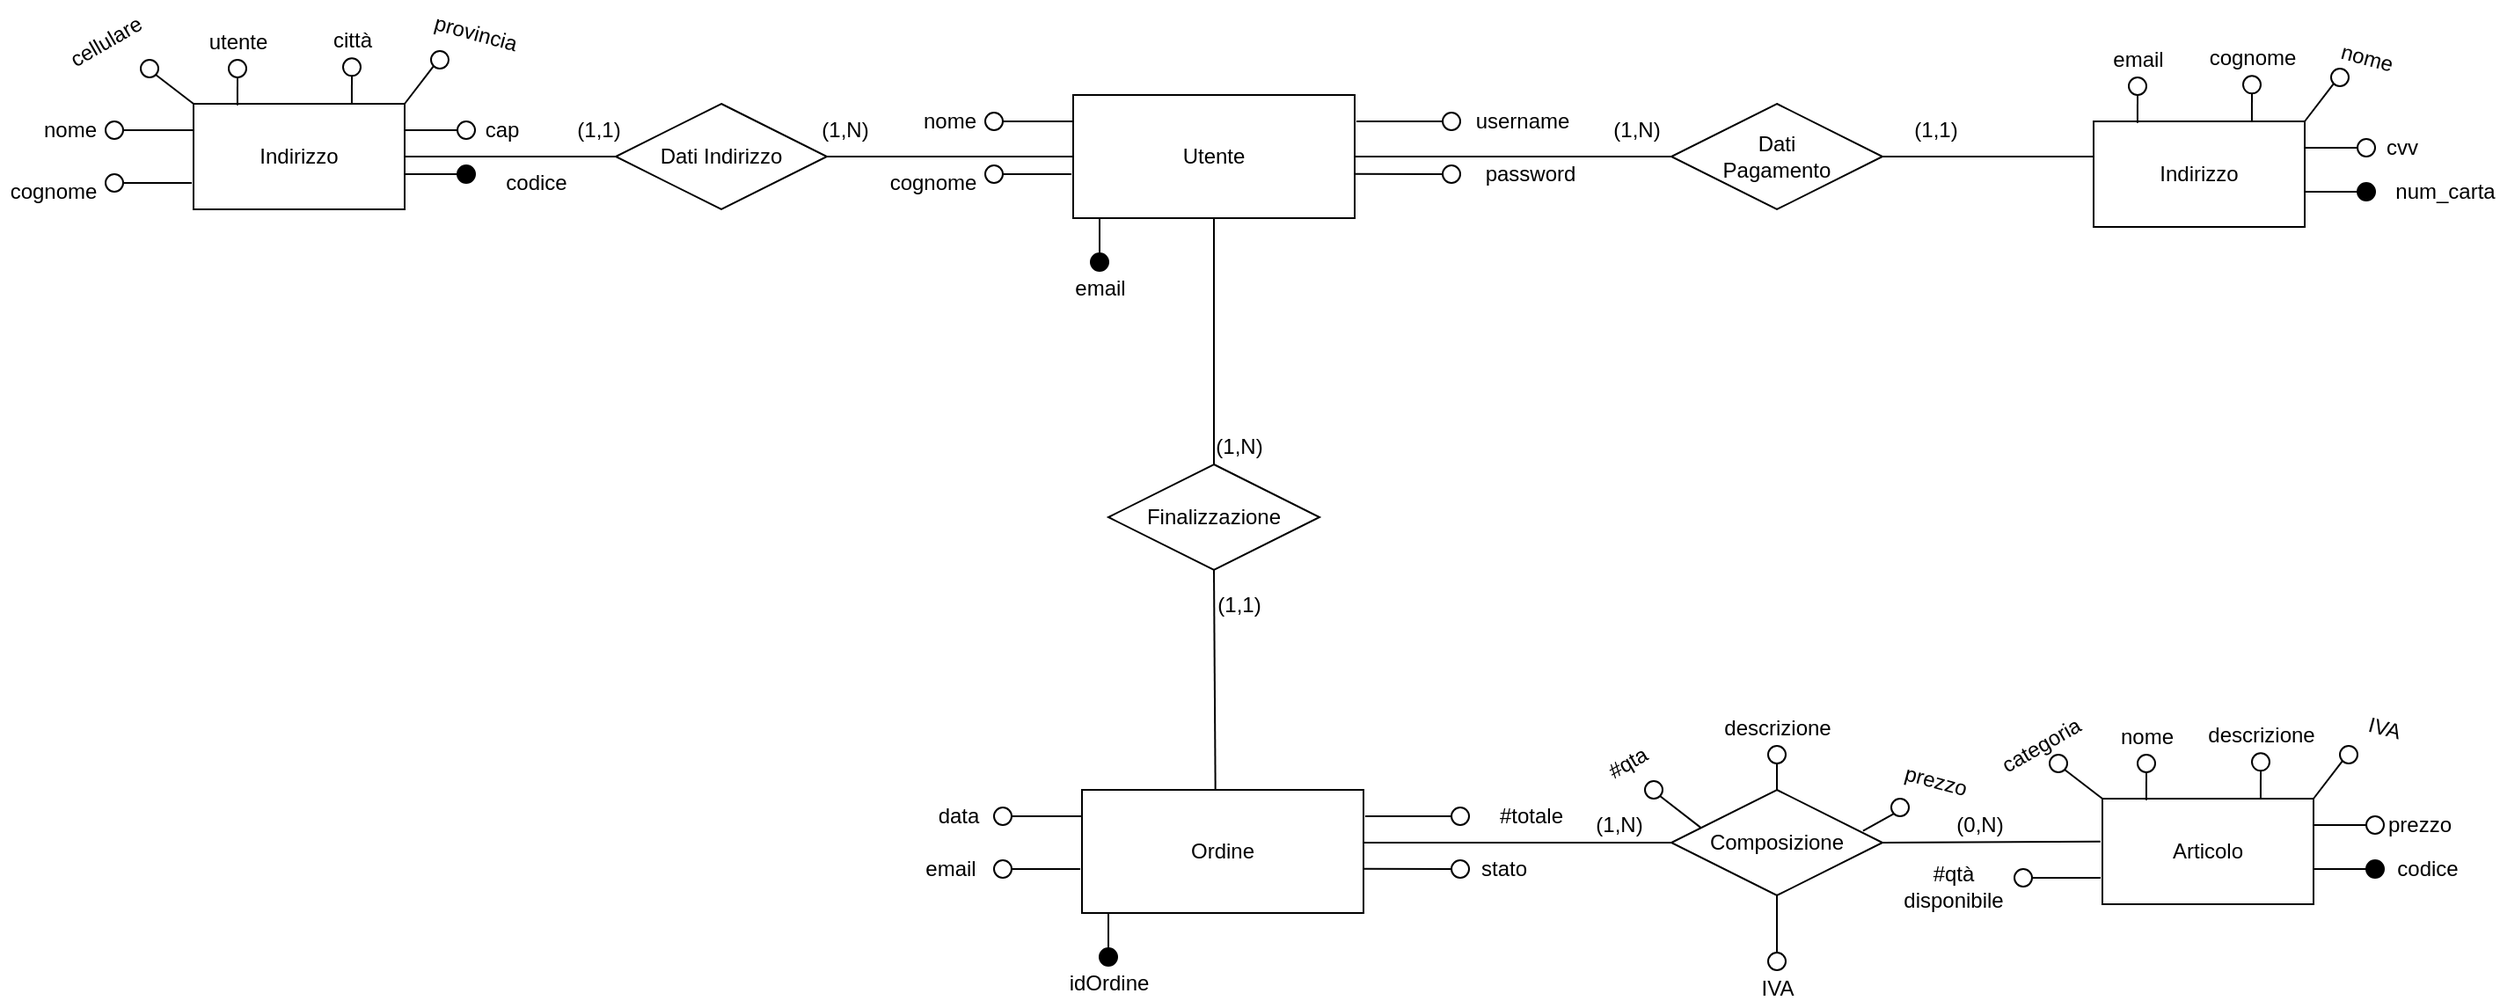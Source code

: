 <mxfile version="16.6.4" type="device"><diagram id="RR0b08ermM6JdhyaBEqA" name="Page-1"><mxGraphModel dx="2557" dy="927" grid="1" gridSize="10" guides="1" tooltips="1" connect="1" arrows="1" fold="1" page="1" pageScale="1" pageWidth="827" pageHeight="1169" math="0" shadow="0"><root><mxCell id="0"/><mxCell id="1" parent="0"/><mxCell id="cbVdZXR9CCUXeJhDIrMM-1" value="Utente" style="rounded=0;whiteSpace=wrap;html=1;" vertex="1" parent="1"><mxGeometry x="320" y="70" width="160" height="70" as="geometry"/></mxCell><mxCell id="cbVdZXR9CCUXeJhDIrMM-2" value="" style="ellipse;whiteSpace=wrap;html=1;aspect=fixed;" vertex="1" parent="1"><mxGeometry x="270" y="80" width="10" height="10" as="geometry"/></mxCell><mxCell id="cbVdZXR9CCUXeJhDIrMM-3" value="" style="endArrow=none;html=1;rounded=0;exitX=1;exitY=0.5;exitDx=0;exitDy=0;" edge="1" parent="1" source="cbVdZXR9CCUXeJhDIrMM-2"><mxGeometry width="50" height="50" relative="1" as="geometry"><mxPoint x="390" y="310" as="sourcePoint"/><mxPoint x="320" y="85" as="targetPoint"/></mxGeometry></mxCell><mxCell id="cbVdZXR9CCUXeJhDIrMM-6" value="" style="ellipse;whiteSpace=wrap;html=1;aspect=fixed;" vertex="1" parent="1"><mxGeometry x="270" y="110" width="10" height="10" as="geometry"/></mxCell><mxCell id="cbVdZXR9CCUXeJhDIrMM-7" value="" style="endArrow=none;html=1;rounded=0;exitX=1;exitY=0.5;exitDx=0;exitDy=0;entryX=-0.006;entryY=0.643;entryDx=0;entryDy=0;entryPerimeter=0;" edge="1" parent="1" source="cbVdZXR9CCUXeJhDIrMM-6" target="cbVdZXR9CCUXeJhDIrMM-1"><mxGeometry width="50" height="50" relative="1" as="geometry"><mxPoint x="400" y="320" as="sourcePoint"/><mxPoint x="330" y="97.5" as="targetPoint"/></mxGeometry></mxCell><mxCell id="cbVdZXR9CCUXeJhDIrMM-8" value="nome" style="text;html=1;strokeColor=none;fillColor=none;align=center;verticalAlign=middle;whiteSpace=wrap;rounded=0;" vertex="1" parent="1"><mxGeometry x="220" y="70" width="60" height="30" as="geometry"/></mxCell><mxCell id="cbVdZXR9CCUXeJhDIrMM-9" value="cognome" style="text;html=1;align=center;verticalAlign=middle;resizable=0;points=[];autosize=1;strokeColor=none;fillColor=none;" vertex="1" parent="1"><mxGeometry x="210" y="110" width="60" height="20" as="geometry"/></mxCell><mxCell id="cbVdZXR9CCUXeJhDIrMM-10" value="" style="ellipse;whiteSpace=wrap;html=1;aspect=fixed;" vertex="1" parent="1"><mxGeometry x="530" y="80" width="10" height="10" as="geometry"/></mxCell><mxCell id="cbVdZXR9CCUXeJhDIrMM-11" value="" style="endArrow=none;html=1;rounded=0;exitX=0;exitY=0.5;exitDx=0;exitDy=0;entryX=1.006;entryY=0.214;entryDx=0;entryDy=0;entryPerimeter=0;" edge="1" parent="1" source="cbVdZXR9CCUXeJhDIrMM-10" target="cbVdZXR9CCUXeJhDIrMM-1"><mxGeometry width="50" height="50" relative="1" as="geometry"><mxPoint x="540" y="400" as="sourcePoint"/><mxPoint x="470" y="175" as="targetPoint"/></mxGeometry></mxCell><mxCell id="cbVdZXR9CCUXeJhDIrMM-12" value="" style="ellipse;whiteSpace=wrap;html=1;aspect=fixed;" vertex="1" parent="1"><mxGeometry x="530" y="110" width="10" height="10" as="geometry"/></mxCell><mxCell id="cbVdZXR9CCUXeJhDIrMM-13" value="" style="endArrow=none;html=1;rounded=0;exitX=0;exitY=0.5;exitDx=0;exitDy=0;entryX=0.997;entryY=0.641;entryDx=0;entryDy=0;entryPerimeter=0;" edge="1" parent="1" source="cbVdZXR9CCUXeJhDIrMM-12" target="cbVdZXR9CCUXeJhDIrMM-1"><mxGeometry width="50" height="50" relative="1" as="geometry"><mxPoint x="550" y="410" as="sourcePoint"/><mxPoint x="469.04" y="205.01" as="targetPoint"/></mxGeometry></mxCell><mxCell id="cbVdZXR9CCUXeJhDIrMM-14" value="password" style="text;html=1;strokeColor=none;fillColor=none;align=center;verticalAlign=middle;whiteSpace=wrap;rounded=0;" vertex="1" parent="1"><mxGeometry x="550" y="100" width="60" height="30" as="geometry"/></mxCell><mxCell id="cbVdZXR9CCUXeJhDIrMM-15" value="email" style="text;html=1;align=center;verticalAlign=middle;resizable=0;points=[];autosize=1;strokeColor=none;fillColor=none;" vertex="1" parent="1"><mxGeometry x="315" y="170" width="40" height="20" as="geometry"/></mxCell><mxCell id="cbVdZXR9CCUXeJhDIrMM-19" value="username" style="text;html=1;align=center;verticalAlign=middle;resizable=0;points=[];autosize=1;strokeColor=none;fillColor=none;" vertex="1" parent="1"><mxGeometry x="540" y="75" width="70" height="20" as="geometry"/></mxCell><mxCell id="cbVdZXR9CCUXeJhDIrMM-20" value="" style="ellipse;whiteSpace=wrap;html=1;aspect=fixed;fillColor=#000000;" vertex="1" parent="1"><mxGeometry x="330" y="160" width="10" height="10" as="geometry"/></mxCell><mxCell id="cbVdZXR9CCUXeJhDIrMM-21" value="" style="endArrow=none;html=1;rounded=0;exitX=0.5;exitY=0;exitDx=0;exitDy=0;" edge="1" parent="1" source="cbVdZXR9CCUXeJhDIrMM-20"><mxGeometry width="50" height="50" relative="1" as="geometry"><mxPoint x="400" y="320" as="sourcePoint"/><mxPoint x="335" y="140" as="targetPoint"/></mxGeometry></mxCell><mxCell id="cbVdZXR9CCUXeJhDIrMM-22" value="Dati Indirizzo" style="shape=rhombus;perimeter=rhombusPerimeter;whiteSpace=wrap;html=1;align=center;fillColor=#FFFFFF;" vertex="1" parent="1"><mxGeometry x="60" y="75" width="120" height="60" as="geometry"/></mxCell><mxCell id="cbVdZXR9CCUXeJhDIrMM-25" value="" style="endArrow=none;html=1;rounded=0;exitX=1;exitY=0.5;exitDx=0;exitDy=0;entryX=0;entryY=0.5;entryDx=0;entryDy=0;" edge="1" parent="1" source="cbVdZXR9CCUXeJhDIrMM-22" target="cbVdZXR9CCUXeJhDIrMM-1"><mxGeometry relative="1" as="geometry"><mxPoint x="330" y="290" as="sourcePoint"/><mxPoint x="490" y="290" as="targetPoint"/></mxGeometry></mxCell><mxCell id="cbVdZXR9CCUXeJhDIrMM-26" value="Indirizzo" style="rounded=0;whiteSpace=wrap;html=1;fillColor=#FFFFFF;" vertex="1" parent="1"><mxGeometry x="-180" y="75" width="120" height="60" as="geometry"/></mxCell><mxCell id="cbVdZXR9CCUXeJhDIrMM-27" value="" style="endArrow=none;html=1;rounded=0;exitX=1;exitY=0.5;exitDx=0;exitDy=0;entryX=0;entryY=0.5;entryDx=0;entryDy=0;" edge="1" parent="1" source="cbVdZXR9CCUXeJhDIrMM-26" target="cbVdZXR9CCUXeJhDIrMM-22"><mxGeometry width="50" height="50" relative="1" as="geometry"><mxPoint x="210" y="310" as="sourcePoint"/><mxPoint x="260" y="260" as="targetPoint"/></mxGeometry></mxCell><mxCell id="cbVdZXR9CCUXeJhDIrMM-28" value="" style="ellipse;whiteSpace=wrap;html=1;aspect=fixed;" vertex="1" parent="1"><mxGeometry x="-230" y="85" width="10" height="10" as="geometry"/></mxCell><mxCell id="cbVdZXR9CCUXeJhDIrMM-29" value="" style="endArrow=none;html=1;rounded=0;exitX=1;exitY=0.5;exitDx=0;exitDy=0;" edge="1" parent="1" source="cbVdZXR9CCUXeJhDIrMM-28"><mxGeometry width="50" height="50" relative="1" as="geometry"><mxPoint x="-110" y="315" as="sourcePoint"/><mxPoint x="-180" y="90" as="targetPoint"/></mxGeometry></mxCell><mxCell id="cbVdZXR9CCUXeJhDIrMM-30" value="" style="ellipse;whiteSpace=wrap;html=1;aspect=fixed;" vertex="1" parent="1"><mxGeometry x="-230" y="115" width="10" height="10" as="geometry"/></mxCell><mxCell id="cbVdZXR9CCUXeJhDIrMM-31" value="" style="endArrow=none;html=1;rounded=0;exitX=1;exitY=0.5;exitDx=0;exitDy=0;entryX=-0.006;entryY=0.643;entryDx=0;entryDy=0;entryPerimeter=0;" edge="1" parent="1" source="cbVdZXR9CCUXeJhDIrMM-30"><mxGeometry width="50" height="50" relative="1" as="geometry"><mxPoint x="-100" y="325" as="sourcePoint"/><mxPoint x="-180.96" y="120.01" as="targetPoint"/></mxGeometry></mxCell><mxCell id="cbVdZXR9CCUXeJhDIrMM-32" value="nome" style="text;html=1;strokeColor=none;fillColor=none;align=center;verticalAlign=middle;whiteSpace=wrap;rounded=0;" vertex="1" parent="1"><mxGeometry x="-280" y="75" width="60" height="30" as="geometry"/></mxCell><mxCell id="cbVdZXR9CCUXeJhDIrMM-33" value="cognome" style="text;html=1;align=center;verticalAlign=middle;resizable=0;points=[];autosize=1;strokeColor=none;fillColor=none;" vertex="1" parent="1"><mxGeometry x="-290" y="115" width="60" height="20" as="geometry"/></mxCell><mxCell id="cbVdZXR9CCUXeJhDIrMM-34" value="" style="ellipse;whiteSpace=wrap;html=1;aspect=fixed;" vertex="1" parent="1"><mxGeometry x="-160" y="50" width="10" height="10" as="geometry"/></mxCell><mxCell id="cbVdZXR9CCUXeJhDIrMM-35" value="" style="endArrow=none;html=1;rounded=0;exitX=0.5;exitY=1;exitDx=0;exitDy=0;entryX=0.208;entryY=0.014;entryDx=0;entryDy=0;entryPerimeter=0;" edge="1" parent="1" source="cbVdZXR9CCUXeJhDIrMM-34" target="cbVdZXR9CCUXeJhDIrMM-26"><mxGeometry width="50" height="50" relative="1" as="geometry"><mxPoint x="-150" y="60" as="sourcePoint"/><mxPoint x="-155" y="80" as="targetPoint"/></mxGeometry></mxCell><mxCell id="cbVdZXR9CCUXeJhDIrMM-36" value="" style="ellipse;whiteSpace=wrap;html=1;aspect=fixed;" vertex="1" parent="1"><mxGeometry x="-210" y="50" width="10" height="10" as="geometry"/></mxCell><mxCell id="cbVdZXR9CCUXeJhDIrMM-37" value="" style="endArrow=none;html=1;rounded=0;entryX=0;entryY=0;entryDx=0;entryDy=0;exitX=1;exitY=1;exitDx=0;exitDy=0;" edge="1" parent="1" source="cbVdZXR9CCUXeJhDIrMM-36" target="cbVdZXR9CCUXeJhDIrMM-26"><mxGeometry width="50" height="50" relative="1" as="geometry"><mxPoint x="-180" y="60" as="sourcePoint"/><mxPoint x="-110.96" y="55.01" as="targetPoint"/></mxGeometry></mxCell><mxCell id="cbVdZXR9CCUXeJhDIrMM-39" value="cellulare" style="text;html=1;align=center;verticalAlign=middle;resizable=0;points=[];autosize=1;strokeColor=none;fillColor=none;rotation=-30;" vertex="1" parent="1"><mxGeometry x="-260" y="30" width="60" height="20" as="geometry"/></mxCell><mxCell id="cbVdZXR9CCUXeJhDIrMM-47" value="utente" style="text;html=1;align=center;verticalAlign=middle;resizable=0;points=[];autosize=1;strokeColor=none;fillColor=none;" vertex="1" parent="1"><mxGeometry x="-180" y="30" width="50" height="20" as="geometry"/></mxCell><mxCell id="cbVdZXR9CCUXeJhDIrMM-48" value="" style="ellipse;whiteSpace=wrap;html=1;aspect=fixed;" vertex="1" parent="1"><mxGeometry x="-95" y="49.16" width="10" height="10" as="geometry"/></mxCell><mxCell id="cbVdZXR9CCUXeJhDIrMM-49" value="" style="endArrow=none;html=1;rounded=0;exitX=0.5;exitY=1;exitDx=0;exitDy=0;entryX=0.208;entryY=0.014;entryDx=0;entryDy=0;entryPerimeter=0;" edge="1" parent="1" source="cbVdZXR9CCUXeJhDIrMM-48"><mxGeometry width="50" height="50" relative="1" as="geometry"><mxPoint x="-85" y="59.16" as="sourcePoint"/><mxPoint x="-90.04" y="75.0" as="targetPoint"/></mxGeometry></mxCell><mxCell id="cbVdZXR9CCUXeJhDIrMM-50" value="città" style="text;html=1;align=center;verticalAlign=middle;resizable=0;points=[];autosize=1;strokeColor=none;fillColor=none;" vertex="1" parent="1"><mxGeometry x="-110" y="29.16" width="40" height="20" as="geometry"/></mxCell><mxCell id="cbVdZXR9CCUXeJhDIrMM-51" value="" style="ellipse;whiteSpace=wrap;html=1;aspect=fixed;" vertex="1" parent="1"><mxGeometry x="-45" y="45" width="10" height="10" as="geometry"/></mxCell><mxCell id="cbVdZXR9CCUXeJhDIrMM-52" value="" style="endArrow=none;html=1;rounded=0;exitX=0;exitY=1;exitDx=0;exitDy=0;entryX=1;entryY=0;entryDx=0;entryDy=0;" edge="1" parent="1" source="cbVdZXR9CCUXeJhDIrMM-51" target="cbVdZXR9CCUXeJhDIrMM-26"><mxGeometry width="50" height="50" relative="1" as="geometry"><mxPoint x="-35" y="54.16" as="sourcePoint"/><mxPoint x="-40.04" y="70" as="targetPoint"/></mxGeometry></mxCell><mxCell id="cbVdZXR9CCUXeJhDIrMM-53" value="provincia" style="text;html=1;align=center;verticalAlign=middle;resizable=0;points=[];autosize=1;strokeColor=none;fillColor=none;rotation=15;" vertex="1" parent="1"><mxGeometry x="-50" y="25.0" width="60" height="20" as="geometry"/></mxCell><mxCell id="cbVdZXR9CCUXeJhDIrMM-54" value="" style="ellipse;whiteSpace=wrap;html=1;aspect=fixed;" vertex="1" parent="1"><mxGeometry x="-30" y="85" width="10" height="10" as="geometry"/></mxCell><mxCell id="cbVdZXR9CCUXeJhDIrMM-55" value="" style="endArrow=none;html=1;rounded=0;exitX=0;exitY=0.5;exitDx=0;exitDy=0;entryX=1;entryY=0.25;entryDx=0;entryDy=0;" edge="1" parent="1" source="cbVdZXR9CCUXeJhDIrMM-54" target="cbVdZXR9CCUXeJhDIrMM-26"><mxGeometry width="50" height="50" relative="1" as="geometry"><mxPoint y="405" as="sourcePoint"/><mxPoint x="-60" y="92.5" as="targetPoint"/></mxGeometry></mxCell><mxCell id="cbVdZXR9CCUXeJhDIrMM-56" value="" style="ellipse;whiteSpace=wrap;html=1;aspect=fixed;fillColor=#000000;" vertex="1" parent="1"><mxGeometry x="-30" y="110" width="10" height="10" as="geometry"/></mxCell><mxCell id="cbVdZXR9CCUXeJhDIrMM-57" value="" style="endArrow=none;html=1;rounded=0;exitX=0;exitY=0.5;exitDx=0;exitDy=0;" edge="1" parent="1" source="cbVdZXR9CCUXeJhDIrMM-56"><mxGeometry width="50" height="50" relative="1" as="geometry"><mxPoint x="10" y="415" as="sourcePoint"/><mxPoint x="-60" y="115" as="targetPoint"/></mxGeometry></mxCell><mxCell id="cbVdZXR9CCUXeJhDIrMM-58" value="codice" style="text;html=1;strokeColor=none;fillColor=none;align=center;verticalAlign=middle;whiteSpace=wrap;rounded=0;" vertex="1" parent="1"><mxGeometry x="-15" y="105" width="60" height="30" as="geometry"/></mxCell><mxCell id="cbVdZXR9CCUXeJhDIrMM-59" value="cap" style="text;html=1;align=center;verticalAlign=middle;resizable=0;points=[];autosize=1;strokeColor=none;fillColor=none;" vertex="1" parent="1"><mxGeometry x="-20" y="80" width="30" height="20" as="geometry"/></mxCell><mxCell id="cbVdZXR9CCUXeJhDIrMM-87" value="Dati&lt;br&gt;&lt;div&gt;Pagamento&lt;/div&gt;" style="shape=rhombus;perimeter=rhombusPerimeter;whiteSpace=wrap;html=1;align=center;fillColor=#FFFFFF;" vertex="1" parent="1"><mxGeometry x="660" y="75" width="120" height="60" as="geometry"/></mxCell><mxCell id="cbVdZXR9CCUXeJhDIrMM-89" value="" style="endArrow=none;html=1;rounded=0;entryX=0;entryY=0.5;entryDx=0;entryDy=0;exitX=1;exitY=0.5;exitDx=0;exitDy=0;" edge="1" parent="1" source="cbVdZXR9CCUXeJhDIrMM-1" target="cbVdZXR9CCUXeJhDIrMM-87"><mxGeometry relative="1" as="geometry"><mxPoint x="620" y="105" as="sourcePoint"/><mxPoint x="780" y="105" as="targetPoint"/></mxGeometry></mxCell><mxCell id="cbVdZXR9CCUXeJhDIrMM-90" value="" style="endArrow=none;html=1;rounded=0;exitX=1;exitY=0.5;exitDx=0;exitDy=0;" edge="1" parent="1" source="cbVdZXR9CCUXeJhDIrMM-87"><mxGeometry relative="1" as="geometry"><mxPoint x="880" y="108.67" as="sourcePoint"/><mxPoint x="910" y="105" as="targetPoint"/></mxGeometry></mxCell><mxCell id="cbVdZXR9CCUXeJhDIrMM-138" value="Indirizzo" style="rounded=0;whiteSpace=wrap;html=1;fillColor=#FFFFFF;" vertex="1" parent="1"><mxGeometry x="900" y="85" width="120" height="60" as="geometry"/></mxCell><mxCell id="cbVdZXR9CCUXeJhDIrMM-145" value="" style="ellipse;whiteSpace=wrap;html=1;aspect=fixed;" vertex="1" parent="1"><mxGeometry x="920" y="60" width="10" height="10" as="geometry"/></mxCell><mxCell id="cbVdZXR9CCUXeJhDIrMM-146" value="" style="endArrow=none;html=1;rounded=0;exitX=0.5;exitY=1;exitDx=0;exitDy=0;entryX=0.208;entryY=0.014;entryDx=0;entryDy=0;entryPerimeter=0;" edge="1" parent="1" source="cbVdZXR9CCUXeJhDIrMM-145" target="cbVdZXR9CCUXeJhDIrMM-138"><mxGeometry width="50" height="50" relative="1" as="geometry"><mxPoint x="930" y="70" as="sourcePoint"/><mxPoint x="925" y="90" as="targetPoint"/></mxGeometry></mxCell><mxCell id="cbVdZXR9CCUXeJhDIrMM-150" value="email" style="text;html=1;align=center;verticalAlign=middle;resizable=0;points=[];autosize=1;strokeColor=none;fillColor=none;" vertex="1" parent="1"><mxGeometry x="905" y="40" width="40" height="20" as="geometry"/></mxCell><mxCell id="cbVdZXR9CCUXeJhDIrMM-151" value="" style="ellipse;whiteSpace=wrap;html=1;aspect=fixed;" vertex="1" parent="1"><mxGeometry x="985" y="59.16" width="10" height="10" as="geometry"/></mxCell><mxCell id="cbVdZXR9CCUXeJhDIrMM-152" value="" style="endArrow=none;html=1;rounded=0;exitX=0.5;exitY=1;exitDx=0;exitDy=0;entryX=0.208;entryY=0.014;entryDx=0;entryDy=0;entryPerimeter=0;" edge="1" parent="1" source="cbVdZXR9CCUXeJhDIrMM-151"><mxGeometry width="50" height="50" relative="1" as="geometry"><mxPoint x="995" y="69.16" as="sourcePoint"/><mxPoint x="989.96" y="85" as="targetPoint"/></mxGeometry></mxCell><mxCell id="cbVdZXR9CCUXeJhDIrMM-153" value="cognome" style="text;html=1;align=center;verticalAlign=middle;resizable=0;points=[];autosize=1;strokeColor=none;fillColor=none;" vertex="1" parent="1"><mxGeometry x="960" y="39.16" width="60" height="20" as="geometry"/></mxCell><mxCell id="cbVdZXR9CCUXeJhDIrMM-154" value="" style="ellipse;whiteSpace=wrap;html=1;aspect=fixed;" vertex="1" parent="1"><mxGeometry x="1035" y="55" width="10" height="10" as="geometry"/></mxCell><mxCell id="cbVdZXR9CCUXeJhDIrMM-155" value="" style="endArrow=none;html=1;rounded=0;exitX=0;exitY=1;exitDx=0;exitDy=0;entryX=1;entryY=0;entryDx=0;entryDy=0;" edge="1" parent="1" source="cbVdZXR9CCUXeJhDIrMM-154" target="cbVdZXR9CCUXeJhDIrMM-138"><mxGeometry width="50" height="50" relative="1" as="geometry"><mxPoint x="1045" y="64.16" as="sourcePoint"/><mxPoint x="1039.96" y="80" as="targetPoint"/></mxGeometry></mxCell><mxCell id="cbVdZXR9CCUXeJhDIrMM-156" value="nome" style="text;html=1;align=center;verticalAlign=middle;resizable=0;points=[];autosize=1;strokeColor=none;fillColor=none;rotation=15;" vertex="1" parent="1"><mxGeometry x="1030" y="39.16" width="50" height="20" as="geometry"/></mxCell><mxCell id="cbVdZXR9CCUXeJhDIrMM-157" value="" style="ellipse;whiteSpace=wrap;html=1;aspect=fixed;" vertex="1" parent="1"><mxGeometry x="1050" y="95" width="10" height="10" as="geometry"/></mxCell><mxCell id="cbVdZXR9CCUXeJhDIrMM-158" value="" style="endArrow=none;html=1;rounded=0;exitX=0;exitY=0.5;exitDx=0;exitDy=0;entryX=1;entryY=0.25;entryDx=0;entryDy=0;" edge="1" parent="1" source="cbVdZXR9CCUXeJhDIrMM-157" target="cbVdZXR9CCUXeJhDIrMM-138"><mxGeometry width="50" height="50" relative="1" as="geometry"><mxPoint x="1080" y="415" as="sourcePoint"/><mxPoint x="1020" y="102.5" as="targetPoint"/></mxGeometry></mxCell><mxCell id="cbVdZXR9CCUXeJhDIrMM-159" value="" style="ellipse;whiteSpace=wrap;html=1;aspect=fixed;fillColor=#000000;" vertex="1" parent="1"><mxGeometry x="1050" y="120" width="10" height="10" as="geometry"/></mxCell><mxCell id="cbVdZXR9CCUXeJhDIrMM-160" value="" style="endArrow=none;html=1;rounded=0;exitX=0;exitY=0.5;exitDx=0;exitDy=0;" edge="1" parent="1" source="cbVdZXR9CCUXeJhDIrMM-159"><mxGeometry width="50" height="50" relative="1" as="geometry"><mxPoint x="1090" y="425" as="sourcePoint"/><mxPoint x="1020" y="125" as="targetPoint"/></mxGeometry></mxCell><mxCell id="cbVdZXR9CCUXeJhDIrMM-161" value="num_carta" style="text;html=1;strokeColor=none;fillColor=none;align=center;verticalAlign=middle;whiteSpace=wrap;rounded=0;" vertex="1" parent="1"><mxGeometry x="1070" y="110" width="60" height="30" as="geometry"/></mxCell><mxCell id="cbVdZXR9CCUXeJhDIrMM-162" value="cvv" style="text;html=1;align=center;verticalAlign=middle;resizable=0;points=[];autosize=1;strokeColor=none;fillColor=none;" vertex="1" parent="1"><mxGeometry x="1060" y="90" width="30" height="20" as="geometry"/></mxCell><mxCell id="cbVdZXR9CCUXeJhDIrMM-163" value="Finalizzazione" style="shape=rhombus;perimeter=rhombusPerimeter;whiteSpace=wrap;html=1;align=center;fillColor=#FFFFFF;" vertex="1" parent="1"><mxGeometry x="340" y="280" width="120" height="60" as="geometry"/></mxCell><mxCell id="cbVdZXR9CCUXeJhDIrMM-164" value="" style="endArrow=none;html=1;rounded=0;entryX=0.5;entryY=1;entryDx=0;entryDy=0;exitX=0.5;exitY=0;exitDx=0;exitDy=0;" edge="1" parent="1" source="cbVdZXR9CCUXeJhDIrMM-163" target="cbVdZXR9CCUXeJhDIrMM-1"><mxGeometry relative="1" as="geometry"><mxPoint x="360" y="280" as="sourcePoint"/><mxPoint x="520" y="280" as="targetPoint"/></mxGeometry></mxCell><mxCell id="cbVdZXR9CCUXeJhDIrMM-165" value="" style="endArrow=none;html=1;rounded=0;entryX=0.5;entryY=1;entryDx=0;entryDy=0;exitX=0.474;exitY=0.019;exitDx=0;exitDy=0;exitPerimeter=0;" edge="1" parent="1" source="cbVdZXR9CCUXeJhDIrMM-168" target="cbVdZXR9CCUXeJhDIrMM-163"><mxGeometry relative="1" as="geometry"><mxPoint x="400" y="480" as="sourcePoint"/><mxPoint x="520" y="280" as="targetPoint"/></mxGeometry></mxCell><mxCell id="cbVdZXR9CCUXeJhDIrMM-168" value="Ordine" style="rounded=0;whiteSpace=wrap;html=1;" vertex="1" parent="1"><mxGeometry x="325" y="465" width="160" height="70" as="geometry"/></mxCell><mxCell id="cbVdZXR9CCUXeJhDIrMM-169" value="" style="ellipse;whiteSpace=wrap;html=1;aspect=fixed;" vertex="1" parent="1"><mxGeometry x="275" y="475" width="10" height="10" as="geometry"/></mxCell><mxCell id="cbVdZXR9CCUXeJhDIrMM-170" value="" style="endArrow=none;html=1;rounded=0;exitX=1;exitY=0.5;exitDx=0;exitDy=0;" edge="1" parent="1" source="cbVdZXR9CCUXeJhDIrMM-169"><mxGeometry width="50" height="50" relative="1" as="geometry"><mxPoint x="395" y="705" as="sourcePoint"/><mxPoint x="325" y="480" as="targetPoint"/></mxGeometry></mxCell><mxCell id="cbVdZXR9CCUXeJhDIrMM-171" value="" style="ellipse;whiteSpace=wrap;html=1;aspect=fixed;" vertex="1" parent="1"><mxGeometry x="275" y="505" width="10" height="10" as="geometry"/></mxCell><mxCell id="cbVdZXR9CCUXeJhDIrMM-172" value="" style="endArrow=none;html=1;rounded=0;exitX=1;exitY=0.5;exitDx=0;exitDy=0;entryX=-0.006;entryY=0.643;entryDx=0;entryDy=0;entryPerimeter=0;" edge="1" parent="1" source="cbVdZXR9CCUXeJhDIrMM-171" target="cbVdZXR9CCUXeJhDIrMM-168"><mxGeometry width="50" height="50" relative="1" as="geometry"><mxPoint x="405" y="715" as="sourcePoint"/><mxPoint x="335" y="492.5" as="targetPoint"/></mxGeometry></mxCell><mxCell id="cbVdZXR9CCUXeJhDIrMM-173" value="data" style="text;html=1;strokeColor=none;fillColor=none;align=center;verticalAlign=middle;whiteSpace=wrap;rounded=0;" vertex="1" parent="1"><mxGeometry x="225" y="465" width="60" height="30" as="geometry"/></mxCell><mxCell id="cbVdZXR9CCUXeJhDIrMM-174" value="email" style="text;html=1;align=center;verticalAlign=middle;resizable=0;points=[];autosize=1;strokeColor=none;fillColor=none;" vertex="1" parent="1"><mxGeometry x="230" y="500" width="40" height="20" as="geometry"/></mxCell><mxCell id="cbVdZXR9CCUXeJhDIrMM-175" value="" style="ellipse;whiteSpace=wrap;html=1;aspect=fixed;" vertex="1" parent="1"><mxGeometry x="535" y="475" width="10" height="10" as="geometry"/></mxCell><mxCell id="cbVdZXR9CCUXeJhDIrMM-176" value="" style="endArrow=none;html=1;rounded=0;exitX=0;exitY=0.5;exitDx=0;exitDy=0;entryX=1.006;entryY=0.214;entryDx=0;entryDy=0;entryPerimeter=0;" edge="1" parent="1" source="cbVdZXR9CCUXeJhDIrMM-175" target="cbVdZXR9CCUXeJhDIrMM-168"><mxGeometry width="50" height="50" relative="1" as="geometry"><mxPoint x="545" y="795" as="sourcePoint"/><mxPoint x="475" y="570" as="targetPoint"/></mxGeometry></mxCell><mxCell id="cbVdZXR9CCUXeJhDIrMM-177" value="" style="ellipse;whiteSpace=wrap;html=1;aspect=fixed;" vertex="1" parent="1"><mxGeometry x="535" y="505" width="10" height="10" as="geometry"/></mxCell><mxCell id="cbVdZXR9CCUXeJhDIrMM-178" value="" style="endArrow=none;html=1;rounded=0;exitX=0;exitY=0.5;exitDx=0;exitDy=0;entryX=0.997;entryY=0.641;entryDx=0;entryDy=0;entryPerimeter=0;" edge="1" parent="1" source="cbVdZXR9CCUXeJhDIrMM-177" target="cbVdZXR9CCUXeJhDIrMM-168"><mxGeometry width="50" height="50" relative="1" as="geometry"><mxPoint x="555" y="805" as="sourcePoint"/><mxPoint x="474.04" y="600.01" as="targetPoint"/></mxGeometry></mxCell><mxCell id="cbVdZXR9CCUXeJhDIrMM-179" value="stato" style="text;html=1;strokeColor=none;fillColor=none;align=center;verticalAlign=middle;whiteSpace=wrap;rounded=0;" vertex="1" parent="1"><mxGeometry x="535" y="495" width="60" height="30" as="geometry"/></mxCell><mxCell id="cbVdZXR9CCUXeJhDIrMM-180" value="idOrdine" style="text;html=1;align=center;verticalAlign=middle;resizable=0;points=[];autosize=1;strokeColor=none;fillColor=none;" vertex="1" parent="1"><mxGeometry x="310" y="565" width="60" height="20" as="geometry"/></mxCell><mxCell id="cbVdZXR9CCUXeJhDIrMM-181" value="#totale" style="text;html=1;align=center;verticalAlign=middle;resizable=0;points=[];autosize=1;strokeColor=none;fillColor=none;" vertex="1" parent="1"><mxGeometry x="555" y="470" width="50" height="20" as="geometry"/></mxCell><mxCell id="cbVdZXR9CCUXeJhDIrMM-182" value="" style="ellipse;whiteSpace=wrap;html=1;aspect=fixed;fillColor=#000000;" vertex="1" parent="1"><mxGeometry x="335" y="555" width="10" height="10" as="geometry"/></mxCell><mxCell id="cbVdZXR9CCUXeJhDIrMM-183" value="" style="endArrow=none;html=1;rounded=0;exitX=0.5;exitY=0;exitDx=0;exitDy=0;" edge="1" parent="1" source="cbVdZXR9CCUXeJhDIrMM-182"><mxGeometry width="50" height="50" relative="1" as="geometry"><mxPoint x="405" y="715" as="sourcePoint"/><mxPoint x="340" y="535" as="targetPoint"/></mxGeometry></mxCell><mxCell id="cbVdZXR9CCUXeJhDIrMM-185" value="Composizione" style="shape=rhombus;perimeter=rhombusPerimeter;whiteSpace=wrap;html=1;align=center;fillColor=#FFFFFF;" vertex="1" parent="1"><mxGeometry x="660" y="465" width="120" height="60" as="geometry"/></mxCell><mxCell id="cbVdZXR9CCUXeJhDIrMM-186" value="" style="endArrow=none;html=1;rounded=0;exitX=1;exitY=0.5;exitDx=0;exitDy=0;entryX=0;entryY=0.5;entryDx=0;entryDy=0;" edge="1" parent="1" target="cbVdZXR9CCUXeJhDIrMM-185"><mxGeometry relative="1" as="geometry"><mxPoint x="485" y="495" as="sourcePoint"/><mxPoint x="625" y="495" as="targetPoint"/></mxGeometry></mxCell><mxCell id="cbVdZXR9CCUXeJhDIrMM-188" value="" style="ellipse;whiteSpace=wrap;html=1;aspect=fixed;" vertex="1" parent="1"><mxGeometry x="645" y="460" width="10" height="10" as="geometry"/></mxCell><mxCell id="cbVdZXR9CCUXeJhDIrMM-189" value="" style="endArrow=none;html=1;rounded=0;entryX=0.139;entryY=0.357;entryDx=0;entryDy=0;exitX=1;exitY=1;exitDx=0;exitDy=0;entryPerimeter=0;" edge="1" parent="1" source="cbVdZXR9CCUXeJhDIrMM-188" target="cbVdZXR9CCUXeJhDIrMM-185"><mxGeometry width="50" height="50" relative="1" as="geometry"><mxPoint x="675" y="470" as="sourcePoint"/><mxPoint x="675" y="485" as="targetPoint"/></mxGeometry></mxCell><mxCell id="cbVdZXR9CCUXeJhDIrMM-190" value="#qta" style="text;html=1;align=center;verticalAlign=middle;resizable=0;points=[];autosize=1;strokeColor=none;fillColor=none;rotation=-30;" vertex="1" parent="1"><mxGeometry x="615" y="440" width="40" height="20" as="geometry"/></mxCell><mxCell id="cbVdZXR9CCUXeJhDIrMM-192" value="" style="ellipse;whiteSpace=wrap;html=1;aspect=fixed;" vertex="1" parent="1"><mxGeometry x="715" y="440.0" width="10" height="10" as="geometry"/></mxCell><mxCell id="cbVdZXR9CCUXeJhDIrMM-193" value="" style="endArrow=none;html=1;rounded=0;entryX=0.5;entryY=0;entryDx=0;entryDy=0;" edge="1" parent="1" target="cbVdZXR9CCUXeJhDIrMM-185"><mxGeometry width="50" height="50" relative="1" as="geometry"><mxPoint x="720" y="450" as="sourcePoint"/><mxPoint x="764.96" y="485" as="targetPoint"/></mxGeometry></mxCell><mxCell id="cbVdZXR9CCUXeJhDIrMM-194" value="descrizione" style="text;html=1;align=center;verticalAlign=middle;resizable=0;points=[];autosize=1;strokeColor=none;fillColor=none;" vertex="1" parent="1"><mxGeometry x="680" y="420.0" width="80" height="20" as="geometry"/></mxCell><mxCell id="cbVdZXR9CCUXeJhDIrMM-195" value="" style="ellipse;whiteSpace=wrap;html=1;aspect=fixed;" vertex="1" parent="1"><mxGeometry x="785" y="470" width="10" height="10" as="geometry"/></mxCell><mxCell id="cbVdZXR9CCUXeJhDIrMM-196" value="" style="endArrow=none;html=1;rounded=0;exitX=0;exitY=1;exitDx=0;exitDy=0;entryX=0.908;entryY=0.389;entryDx=0;entryDy=0;entryPerimeter=0;" edge="1" parent="1" source="cbVdZXR9CCUXeJhDIrMM-195" target="cbVdZXR9CCUXeJhDIrMM-185"><mxGeometry width="50" height="50" relative="1" as="geometry"><mxPoint x="820" y="464.16" as="sourcePoint"/><mxPoint x="795" y="485" as="targetPoint"/></mxGeometry></mxCell><mxCell id="cbVdZXR9CCUXeJhDIrMM-197" value="prezzo" style="text;html=1;align=center;verticalAlign=middle;resizable=0;points=[];autosize=1;strokeColor=none;fillColor=none;rotation=15;" vertex="1" parent="1"><mxGeometry x="785" y="450" width="50" height="20" as="geometry"/></mxCell><mxCell id="cbVdZXR9CCUXeJhDIrMM-199" value="" style="ellipse;whiteSpace=wrap;html=1;aspect=fixed;" vertex="1" parent="1"><mxGeometry x="715" y="557.5" width="10" height="10" as="geometry"/></mxCell><mxCell id="cbVdZXR9CCUXeJhDIrMM-200" value="" style="endArrow=none;html=1;rounded=0;entryX=0.5;entryY=1;entryDx=0;entryDy=0;exitX=0.5;exitY=0;exitDx=0;exitDy=0;" edge="1" parent="1" source="cbVdZXR9CCUXeJhDIrMM-199" target="cbVdZXR9CCUXeJhDIrMM-185"><mxGeometry width="50" height="50" relative="1" as="geometry"><mxPoint x="720" y="550" as="sourcePoint"/><mxPoint x="720" y="582.5" as="targetPoint"/></mxGeometry></mxCell><mxCell id="cbVdZXR9CCUXeJhDIrMM-201" value="IVA" style="text;html=1;align=center;verticalAlign=middle;resizable=0;points=[];autosize=1;strokeColor=none;fillColor=none;" vertex="1" parent="1"><mxGeometry x="705" y="567.5" width="30" height="20" as="geometry"/></mxCell><mxCell id="cbVdZXR9CCUXeJhDIrMM-202" value="" style="endArrow=none;html=1;rounded=0;entryX=1;entryY=0.5;entryDx=0;entryDy=0;exitX=-0.009;exitY=0.407;exitDx=0;exitDy=0;exitPerimeter=0;" edge="1" parent="1" source="cbVdZXR9CCUXeJhDIrMM-204" target="cbVdZXR9CCUXeJhDIrMM-185"><mxGeometry relative="1" as="geometry"><mxPoint x="900" y="495" as="sourcePoint"/><mxPoint x="820" y="410" as="targetPoint"/></mxGeometry></mxCell><mxCell id="cbVdZXR9CCUXeJhDIrMM-204" value="Articolo" style="rounded=0;whiteSpace=wrap;html=1;fillColor=#FFFFFF;" vertex="1" parent="1"><mxGeometry x="905" y="470" width="120" height="60" as="geometry"/></mxCell><mxCell id="cbVdZXR9CCUXeJhDIrMM-207" value="" style="ellipse;whiteSpace=wrap;html=1;aspect=fixed;" vertex="1" parent="1"><mxGeometry x="855" y="510" width="10" height="10" as="geometry"/></mxCell><mxCell id="cbVdZXR9CCUXeJhDIrMM-208" value="" style="endArrow=none;html=1;rounded=0;exitX=1;exitY=0.5;exitDx=0;exitDy=0;entryX=-0.006;entryY=0.643;entryDx=0;entryDy=0;entryPerimeter=0;" edge="1" parent="1" source="cbVdZXR9CCUXeJhDIrMM-207"><mxGeometry width="50" height="50" relative="1" as="geometry"><mxPoint x="985" y="720" as="sourcePoint"/><mxPoint x="904.04" y="515.01" as="targetPoint"/></mxGeometry></mxCell><mxCell id="cbVdZXR9CCUXeJhDIrMM-210" value="#qtà&lt;br&gt;disponibile" style="text;html=1;align=center;verticalAlign=middle;resizable=0;points=[];autosize=1;strokeColor=none;fillColor=none;" vertex="1" parent="1"><mxGeometry x="785" y="505" width="70" height="30" as="geometry"/></mxCell><mxCell id="cbVdZXR9CCUXeJhDIrMM-211" value="" style="ellipse;whiteSpace=wrap;html=1;aspect=fixed;" vertex="1" parent="1"><mxGeometry x="925" y="445" width="10" height="10" as="geometry"/></mxCell><mxCell id="cbVdZXR9CCUXeJhDIrMM-212" value="" style="endArrow=none;html=1;rounded=0;exitX=0.5;exitY=1;exitDx=0;exitDy=0;entryX=0.208;entryY=0.014;entryDx=0;entryDy=0;entryPerimeter=0;" edge="1" parent="1" source="cbVdZXR9CCUXeJhDIrMM-211" target="cbVdZXR9CCUXeJhDIrMM-204"><mxGeometry width="50" height="50" relative="1" as="geometry"><mxPoint x="935" y="455" as="sourcePoint"/><mxPoint x="930" y="475" as="targetPoint"/></mxGeometry></mxCell><mxCell id="cbVdZXR9CCUXeJhDIrMM-213" value="" style="ellipse;whiteSpace=wrap;html=1;aspect=fixed;" vertex="1" parent="1"><mxGeometry x="875" y="445" width="10" height="10" as="geometry"/></mxCell><mxCell id="cbVdZXR9CCUXeJhDIrMM-214" value="" style="endArrow=none;html=1;rounded=0;entryX=0;entryY=0;entryDx=0;entryDy=0;exitX=1;exitY=1;exitDx=0;exitDy=0;" edge="1" parent="1" source="cbVdZXR9CCUXeJhDIrMM-213" target="cbVdZXR9CCUXeJhDIrMM-204"><mxGeometry width="50" height="50" relative="1" as="geometry"><mxPoint x="905" y="455" as="sourcePoint"/><mxPoint x="974.04" y="450.01" as="targetPoint"/></mxGeometry></mxCell><mxCell id="cbVdZXR9CCUXeJhDIrMM-215" value="categoria" style="text;html=1;align=center;verticalAlign=middle;resizable=0;points=[];autosize=1;strokeColor=none;fillColor=none;rotation=-30;" vertex="1" parent="1"><mxGeometry x="840" y="430" width="60" height="20" as="geometry"/></mxCell><mxCell id="cbVdZXR9CCUXeJhDIrMM-216" value="nome" style="text;html=1;align=center;verticalAlign=middle;resizable=0;points=[];autosize=1;strokeColor=none;fillColor=none;" vertex="1" parent="1"><mxGeometry x="905" y="425" width="50" height="20" as="geometry"/></mxCell><mxCell id="cbVdZXR9CCUXeJhDIrMM-217" value="" style="ellipse;whiteSpace=wrap;html=1;aspect=fixed;" vertex="1" parent="1"><mxGeometry x="990" y="444.16" width="10" height="10" as="geometry"/></mxCell><mxCell id="cbVdZXR9CCUXeJhDIrMM-218" value="" style="endArrow=none;html=1;rounded=0;exitX=0.5;exitY=1;exitDx=0;exitDy=0;entryX=0.208;entryY=0.014;entryDx=0;entryDy=0;entryPerimeter=0;" edge="1" parent="1" source="cbVdZXR9CCUXeJhDIrMM-217"><mxGeometry width="50" height="50" relative="1" as="geometry"><mxPoint x="1000" y="454.16" as="sourcePoint"/><mxPoint x="994.96" y="470" as="targetPoint"/></mxGeometry></mxCell><mxCell id="cbVdZXR9CCUXeJhDIrMM-219" value="descrizione" style="text;html=1;align=center;verticalAlign=middle;resizable=0;points=[];autosize=1;strokeColor=none;fillColor=none;" vertex="1" parent="1"><mxGeometry x="955" y="424.16" width="80" height="20" as="geometry"/></mxCell><mxCell id="cbVdZXR9CCUXeJhDIrMM-220" value="" style="ellipse;whiteSpace=wrap;html=1;aspect=fixed;" vertex="1" parent="1"><mxGeometry x="1040" y="440" width="10" height="10" as="geometry"/></mxCell><mxCell id="cbVdZXR9CCUXeJhDIrMM-221" value="" style="endArrow=none;html=1;rounded=0;exitX=0;exitY=1;exitDx=0;exitDy=0;entryX=1;entryY=0;entryDx=0;entryDy=0;" edge="1" parent="1" source="cbVdZXR9CCUXeJhDIrMM-220" target="cbVdZXR9CCUXeJhDIrMM-204"><mxGeometry width="50" height="50" relative="1" as="geometry"><mxPoint x="1050" y="449.16" as="sourcePoint"/><mxPoint x="1044.96" y="465" as="targetPoint"/></mxGeometry></mxCell><mxCell id="cbVdZXR9CCUXeJhDIrMM-222" value="IVA" style="text;html=1;align=center;verticalAlign=middle;resizable=0;points=[];autosize=1;strokeColor=none;fillColor=none;rotation=15;" vertex="1" parent="1"><mxGeometry x="1050" y="420" width="30" height="20" as="geometry"/></mxCell><mxCell id="cbVdZXR9CCUXeJhDIrMM-223" value="" style="ellipse;whiteSpace=wrap;html=1;aspect=fixed;" vertex="1" parent="1"><mxGeometry x="1055" y="480" width="10" height="10" as="geometry"/></mxCell><mxCell id="cbVdZXR9CCUXeJhDIrMM-224" value="" style="endArrow=none;html=1;rounded=0;exitX=0;exitY=0.5;exitDx=0;exitDy=0;entryX=1;entryY=0.25;entryDx=0;entryDy=0;" edge="1" parent="1" source="cbVdZXR9CCUXeJhDIrMM-223" target="cbVdZXR9CCUXeJhDIrMM-204"><mxGeometry width="50" height="50" relative="1" as="geometry"><mxPoint x="1085" y="800" as="sourcePoint"/><mxPoint x="1025" y="487.5" as="targetPoint"/></mxGeometry></mxCell><mxCell id="cbVdZXR9CCUXeJhDIrMM-225" value="" style="ellipse;whiteSpace=wrap;html=1;aspect=fixed;fillColor=#000000;" vertex="1" parent="1"><mxGeometry x="1055" y="505" width="10" height="10" as="geometry"/></mxCell><mxCell id="cbVdZXR9CCUXeJhDIrMM-226" value="" style="endArrow=none;html=1;rounded=0;exitX=0;exitY=0.5;exitDx=0;exitDy=0;" edge="1" parent="1" source="cbVdZXR9CCUXeJhDIrMM-225"><mxGeometry width="50" height="50" relative="1" as="geometry"><mxPoint x="1095" y="810" as="sourcePoint"/><mxPoint x="1025" y="510" as="targetPoint"/></mxGeometry></mxCell><mxCell id="cbVdZXR9CCUXeJhDIrMM-227" value="codice" style="text;html=1;strokeColor=none;fillColor=none;align=center;verticalAlign=middle;whiteSpace=wrap;rounded=0;" vertex="1" parent="1"><mxGeometry x="1060" y="495" width="60" height="30" as="geometry"/></mxCell><mxCell id="cbVdZXR9CCUXeJhDIrMM-228" value="prezzo" style="text;html=1;align=center;verticalAlign=middle;resizable=0;points=[];autosize=1;strokeColor=none;fillColor=none;" vertex="1" parent="1"><mxGeometry x="1060" y="475" width="50" height="20" as="geometry"/></mxCell><mxCell id="cbVdZXR9CCUXeJhDIrMM-229" value="(1,1)" style="text;html=1;align=center;verticalAlign=middle;resizable=0;points=[];autosize=1;strokeColor=none;fillColor=none;" vertex="1" parent="1"><mxGeometry x="394" y="350" width="40" height="20" as="geometry"/></mxCell><mxCell id="cbVdZXR9CCUXeJhDIrMM-230" value="(1,N)" style="text;html=1;align=center;verticalAlign=middle;resizable=0;points=[];autosize=1;strokeColor=none;fillColor=none;" vertex="1" parent="1"><mxGeometry x="394" y="260" width="40" height="20" as="geometry"/></mxCell><mxCell id="cbVdZXR9CCUXeJhDIrMM-231" value="(1,1)" style="text;html=1;align=center;verticalAlign=middle;resizable=0;points=[];autosize=1;strokeColor=none;fillColor=none;" vertex="1" parent="1"><mxGeometry x="30" y="80" width="40" height="20" as="geometry"/></mxCell><mxCell id="cbVdZXR9CCUXeJhDIrMM-232" value="(1,N)" style="text;html=1;align=center;verticalAlign=middle;resizable=0;points=[];autosize=1;strokeColor=none;fillColor=none;" vertex="1" parent="1"><mxGeometry x="170" y="80" width="40" height="20" as="geometry"/></mxCell><mxCell id="cbVdZXR9CCUXeJhDIrMM-233" value="(1,N)" style="text;html=1;align=center;verticalAlign=middle;resizable=0;points=[];autosize=1;strokeColor=none;fillColor=none;" vertex="1" parent="1"><mxGeometry x="620" y="80" width="40" height="20" as="geometry"/></mxCell><mxCell id="cbVdZXR9CCUXeJhDIrMM-234" value="(1,1)" style="text;html=1;align=center;verticalAlign=middle;resizable=0;points=[];autosize=1;strokeColor=none;fillColor=none;" vertex="1" parent="1"><mxGeometry x="790" y="80" width="40" height="20" as="geometry"/></mxCell><mxCell id="cbVdZXR9CCUXeJhDIrMM-235" value="(1,N)" style="text;html=1;align=center;verticalAlign=middle;resizable=0;points=[];autosize=1;strokeColor=none;fillColor=none;" vertex="1" parent="1"><mxGeometry x="610" y="475" width="40" height="20" as="geometry"/></mxCell><mxCell id="cbVdZXR9CCUXeJhDIrMM-236" value="(0,N)" style="text;html=1;align=center;verticalAlign=middle;resizable=0;points=[];autosize=1;strokeColor=none;fillColor=none;" vertex="1" parent="1"><mxGeometry x="815" y="475" width="40" height="20" as="geometry"/></mxCell></root></mxGraphModel></diagram></mxfile>